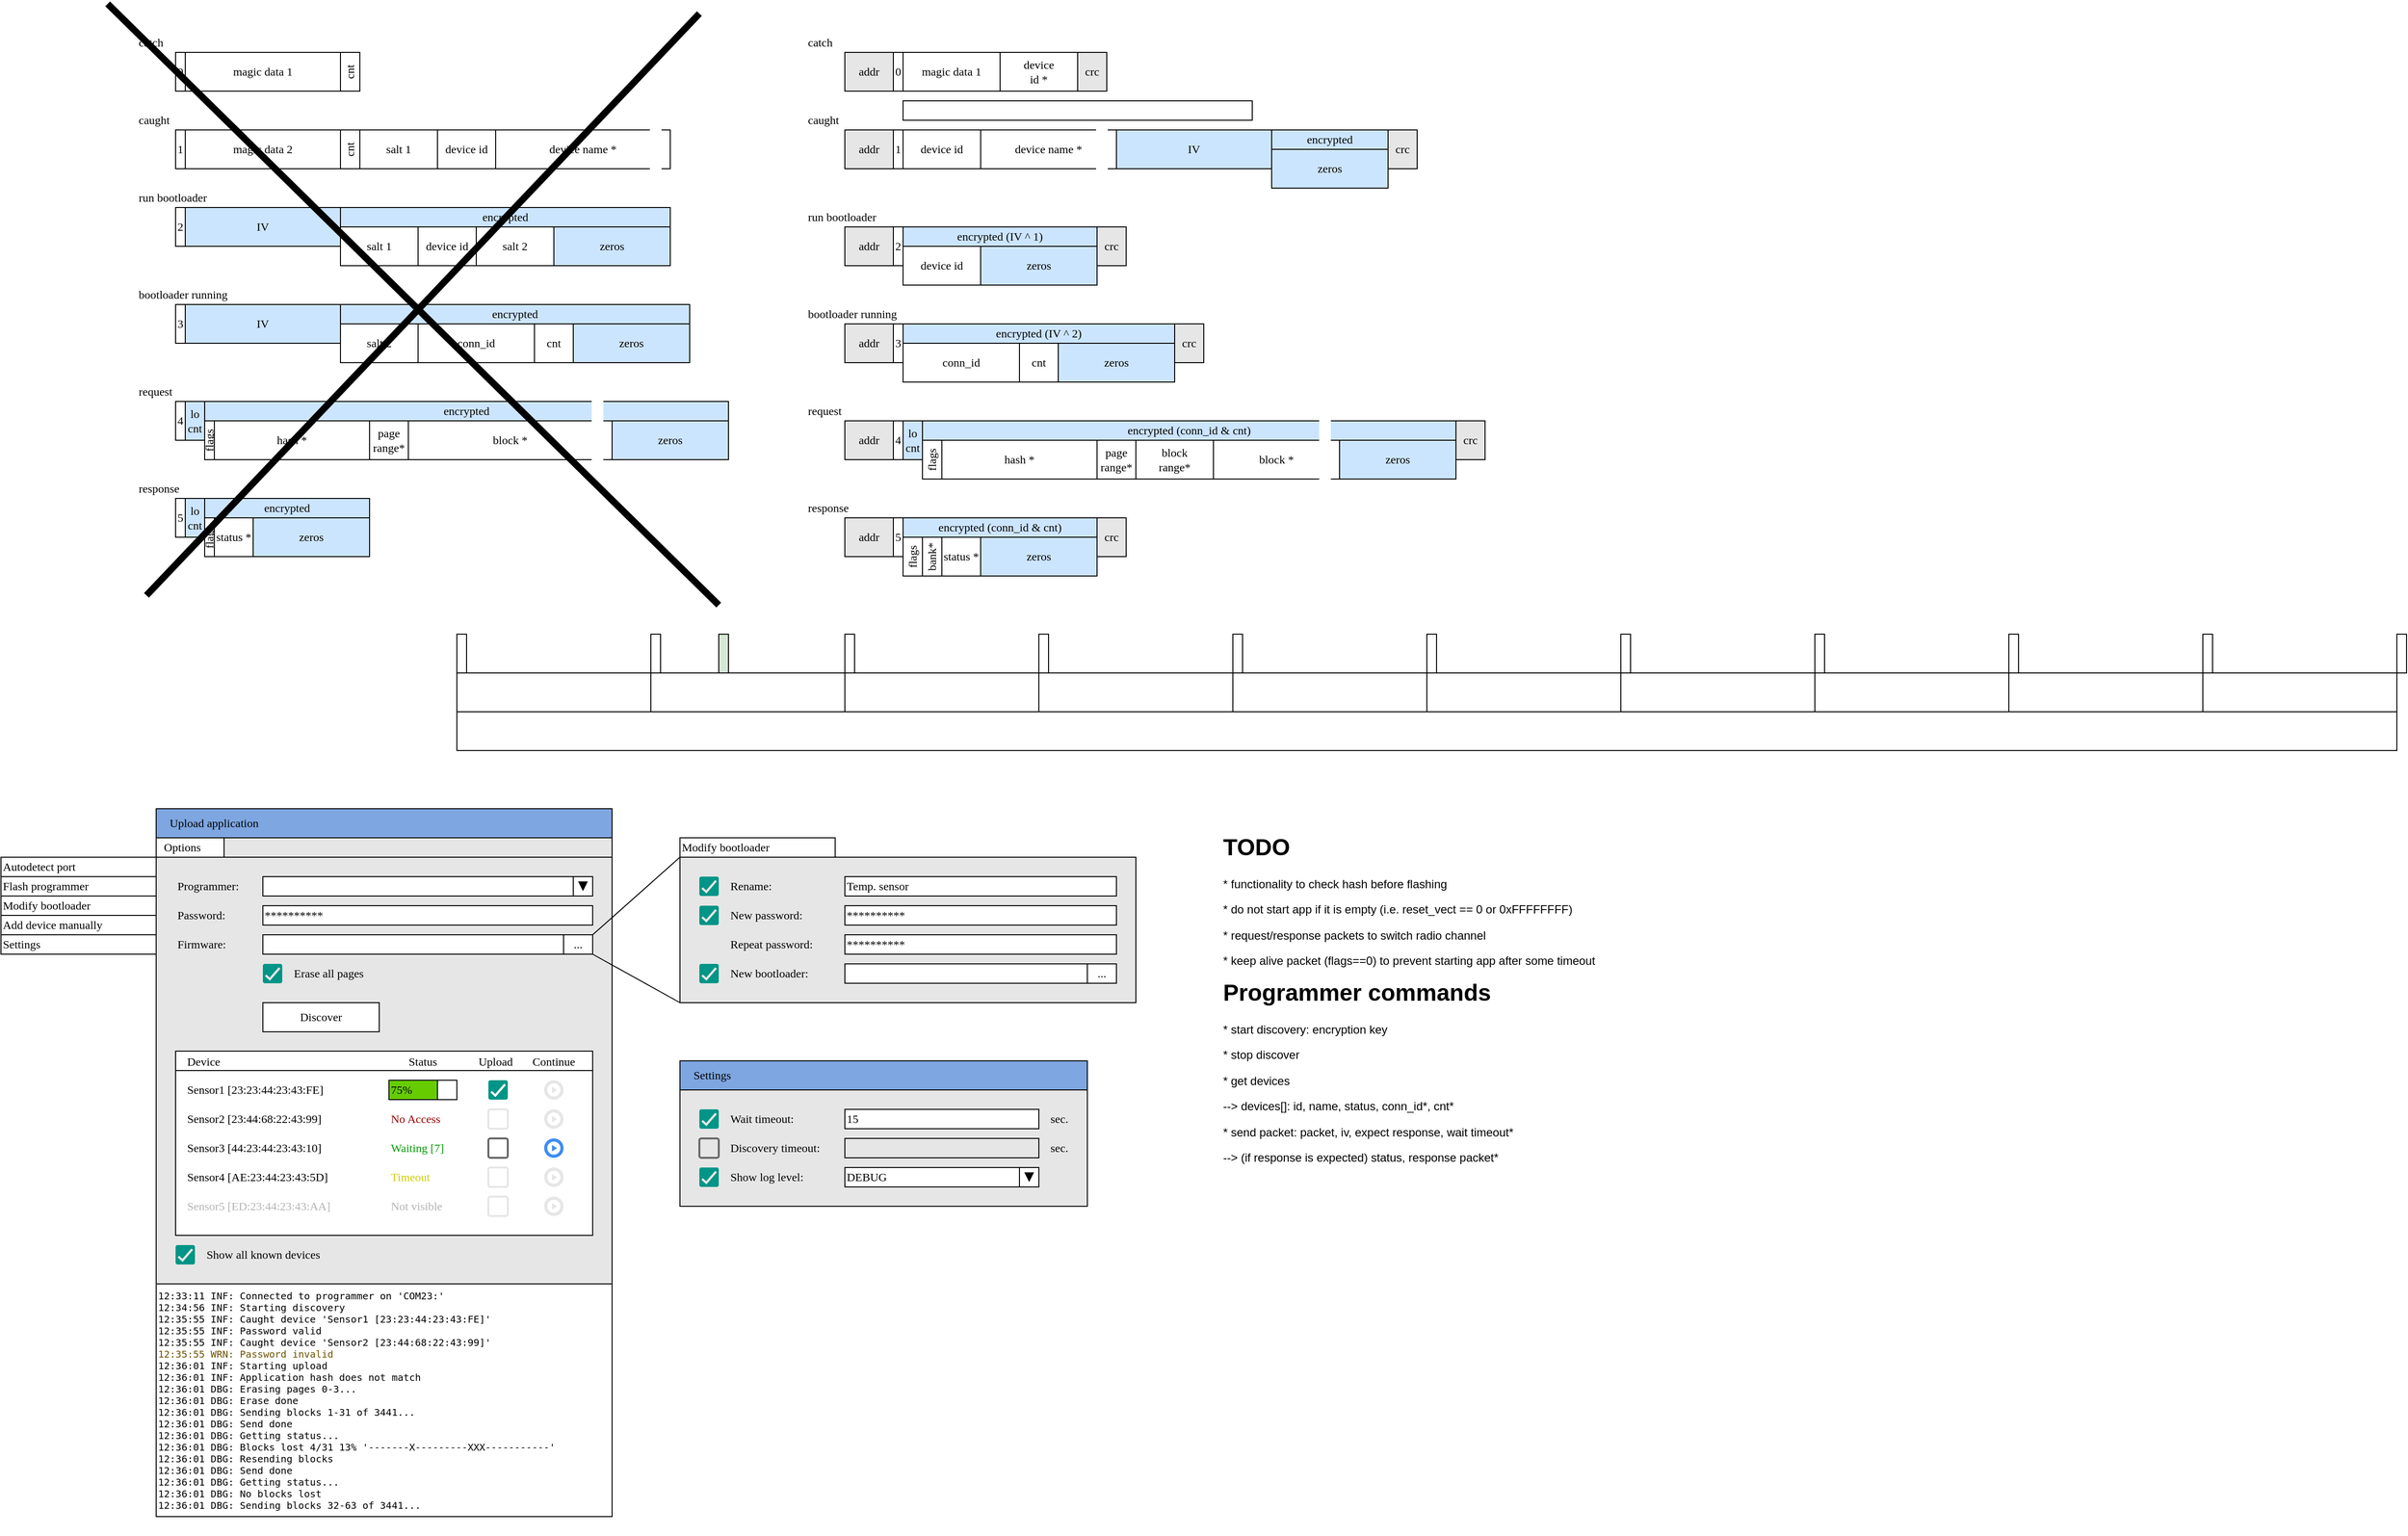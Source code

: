 <mxfile compressed="false" version="13.1.1" type="github">
  <diagram id="t1ZCpZpJYKazgtFZVCPd" name="Page-1">
    <mxGraphModel dx="538" dy="305" grid="1" gridSize="10" guides="1" tooltips="1" connect="1" arrows="1" fold="1" page="1" pageScale="1" pageWidth="850" pageHeight="1100" math="0" shadow="0">
      <root>
        <mxCell id="0" />
        <mxCell id="1" parent="0" />
        <mxCell id="4k450kukm1qvfWlfrWDw-155" value="" style="rounded=0;whiteSpace=wrap;html=1;strokeColor=#000000;fillColor=#E6E6E6;fontFamily=sans-serif;fontColor=#B3B3B3;align=left;" parent="1" vertex="1">
          <mxGeometry x="180" y="990" width="470" height="440" as="geometry" />
        </mxCell>
        <mxCell id="44p-R-ChuCsgnd37TJSl-35" value="" style="rounded=0;whiteSpace=wrap;html=1;fillColor=#FFFFFF;fontFamily=sans-serif;align=left;" parent="1" vertex="1">
          <mxGeometry x="610" y="1010" width="20" height="20" as="geometry" />
        </mxCell>
        <mxCell id="4k450kukm1qvfWlfrWDw-159" value="" style="rounded=0;whiteSpace=wrap;html=1;strokeColor=#000000;fillColor=#E6E6E6;fontFamily=sans-serif;fontColor=#B3B3B3;align=left;" parent="1" vertex="1">
          <mxGeometry x="720" y="990" width="470" height="150" as="geometry" />
        </mxCell>
        <mxCell id="4k450kukm1qvfWlfrWDw-99" value="" style="rounded=0;whiteSpace=wrap;html=1;fillColor=#FFFFFF;fontFamily=sans-serif;align=center;" parent="1" vertex="1">
          <mxGeometry x="200" y="1190" width="430" height="20" as="geometry" />
        </mxCell>
        <mxCell id="gyzyCgxKThCSpNhqRVU4-1" value="0" style="rounded=0;whiteSpace=wrap;html=1;fontFamily=sans-serif;" parent="1" vertex="1">
          <mxGeometry x="200" y="160" width="10" height="40" as="geometry" />
        </mxCell>
        <mxCell id="gyzyCgxKThCSpNhqRVU4-2" value="magic data 1" style="rounded=0;whiteSpace=wrap;html=1;fontFamily=sans-serif;" parent="1" vertex="1">
          <mxGeometry x="210" y="160" width="160" height="40" as="geometry" />
        </mxCell>
        <mxCell id="gyzyCgxKThCSpNhqRVU4-3" value="1" style="rounded=0;whiteSpace=wrap;html=1;fontFamily=sans-serif;" parent="1" vertex="1">
          <mxGeometry x="200" y="240" width="10" height="40" as="geometry" />
        </mxCell>
        <mxCell id="gyzyCgxKThCSpNhqRVU4-4" value="device id" style="rounded=0;whiteSpace=wrap;html=1;fontFamily=sans-serif;" parent="1" vertex="1">
          <mxGeometry x="470" y="240" width="60" height="40" as="geometry" />
        </mxCell>
        <mxCell id="gyzyCgxKThCSpNhqRVU4-5" value="cnt" style="rounded=0;whiteSpace=wrap;html=1;horizontal=0;fontFamily=sans-serif;" parent="1" vertex="1">
          <mxGeometry x="370" y="240" width="20" height="40" as="geometry" />
        </mxCell>
        <mxCell id="gyzyCgxKThCSpNhqRVU4-6" value="magic data 2" style="rounded=0;whiteSpace=wrap;html=1;fontFamily=sans-serif;" parent="1" vertex="1">
          <mxGeometry x="210" y="240" width="160" height="40" as="geometry" />
        </mxCell>
        <mxCell id="gyzyCgxKThCSpNhqRVU4-7" value="2" style="rounded=0;whiteSpace=wrap;html=1;fontFamily=sans-serif;" parent="1" vertex="1">
          <mxGeometry x="200" y="320" width="10" height="40" as="geometry" />
        </mxCell>
        <mxCell id="gyzyCgxKThCSpNhqRVU4-8" value="salt 2" style="rounded=0;whiteSpace=wrap;html=1;fontFamily=sans-serif;" parent="1" vertex="1">
          <mxGeometry x="510" y="340" width="80" height="40" as="geometry" />
        </mxCell>
        <mxCell id="gyzyCgxKThCSpNhqRVU4-11" value="catch" style="text;html=1;strokeColor=none;fillColor=none;align=left;verticalAlign=middle;whiteSpace=wrap;rounded=0;fontFamily=sans-serif;" parent="1" vertex="1">
          <mxGeometry x="160" y="140" width="180" height="20" as="geometry" />
        </mxCell>
        <mxCell id="gyzyCgxKThCSpNhqRVU4-13" value="caught" style="text;html=1;strokeColor=none;fillColor=none;align=left;verticalAlign=middle;whiteSpace=wrap;rounded=0;fontFamily=sans-serif;" parent="1" vertex="1">
          <mxGeometry x="160" y="220" width="180" height="20" as="geometry" />
        </mxCell>
        <mxCell id="gyzyCgxKThCSpNhqRVU4-15" value="run bootloader" style="text;html=1;strokeColor=none;fillColor=none;align=left;verticalAlign=middle;whiteSpace=wrap;rounded=0;fontFamily=sans-serif;" parent="1" vertex="1">
          <mxGeometry x="160" y="300" width="180" height="20" as="geometry" />
        </mxCell>
        <mxCell id="gyzyCgxKThCSpNhqRVU4-25" value="IV" style="rounded=0;whiteSpace=wrap;html=1;fontFamily=sans-serif;fillColor=#CCE5FF;" parent="1" vertex="1">
          <mxGeometry x="210" y="320" width="160" height="40" as="geometry" />
        </mxCell>
        <mxCell id="gyzyCgxKThCSpNhqRVU4-26" value="salt 1" style="rounded=0;whiteSpace=wrap;html=1;fontFamily=sans-serif;" parent="1" vertex="1">
          <mxGeometry x="390" y="240" width="80" height="40" as="geometry" />
        </mxCell>
        <mxCell id="gyzyCgxKThCSpNhqRVU4-27" value="encrypted" style="rounded=0;whiteSpace=wrap;html=1;fillColor=#CCE5FF;fontFamily=sans-serif;" parent="1" vertex="1">
          <mxGeometry x="370" y="320" width="340" height="20" as="geometry" />
        </mxCell>
        <mxCell id="gyzyCgxKThCSpNhqRVU4-28" value="3" style="rounded=0;whiteSpace=wrap;html=1;fontFamily=sans-serif;" parent="1" vertex="1">
          <mxGeometry x="200" y="420" width="10" height="40" as="geometry" />
        </mxCell>
        <mxCell id="gyzyCgxKThCSpNhqRVU4-29" value="salt 2" style="rounded=0;whiteSpace=wrap;html=1;fontFamily=sans-serif;" parent="1" vertex="1">
          <mxGeometry x="370" y="440" width="80" height="40" as="geometry" />
        </mxCell>
        <mxCell id="gyzyCgxKThCSpNhqRVU4-30" value="conn_id" style="rounded=0;whiteSpace=wrap;html=1;fontFamily=sans-serif;" parent="1" vertex="1">
          <mxGeometry x="450" y="440" width="120" height="40" as="geometry" />
        </mxCell>
        <mxCell id="gyzyCgxKThCSpNhqRVU4-31" value="bootloader running" style="text;html=1;strokeColor=none;fillColor=none;align=left;verticalAlign=middle;whiteSpace=wrap;rounded=0;fontFamily=sans-serif;" parent="1" vertex="1">
          <mxGeometry x="160" y="400" width="180" height="20" as="geometry" />
        </mxCell>
        <mxCell id="gyzyCgxKThCSpNhqRVU4-32" value="IV" style="rounded=0;whiteSpace=wrap;html=1;fontFamily=sans-serif;fillColor=#CCE5FF;" parent="1" vertex="1">
          <mxGeometry x="210" y="420" width="160" height="40" as="geometry" />
        </mxCell>
        <mxCell id="gyzyCgxKThCSpNhqRVU4-33" value="encrypted" style="rounded=0;whiteSpace=wrap;html=1;fillColor=#CCE5FF;fontFamily=sans-serif;" parent="1" vertex="1">
          <mxGeometry x="370" y="420" width="360" height="20" as="geometry" />
        </mxCell>
        <mxCell id="gyzyCgxKThCSpNhqRVU4-34" value="cnt" style="rounded=0;whiteSpace=wrap;html=1;fontFamily=sans-serif;" parent="1" vertex="1">
          <mxGeometry x="570" y="440" width="40" height="40" as="geometry" />
        </mxCell>
        <mxCell id="gyzyCgxKThCSpNhqRVU4-35" value="4" style="rounded=0;whiteSpace=wrap;html=1;fontFamily=sans-serif;" parent="1" vertex="1">
          <mxGeometry x="200" y="520" width="10" height="40" as="geometry" />
        </mxCell>
        <mxCell id="gyzyCgxKThCSpNhqRVU4-36" value="flags" style="rounded=0;whiteSpace=wrap;html=1;horizontal=0;fontFamily=sans-serif;" parent="1" vertex="1">
          <mxGeometry x="230" y="540" width="10" height="40" as="geometry" />
        </mxCell>
        <mxCell id="gyzyCgxKThCSpNhqRVU4-37" value="hash *" style="rounded=0;whiteSpace=wrap;html=1;fontFamily=sans-serif;" parent="1" vertex="1">
          <mxGeometry x="240" y="540" width="160" height="40" as="geometry" />
        </mxCell>
        <mxCell id="gyzyCgxKThCSpNhqRVU4-38" value="request" style="text;html=1;strokeColor=none;fillColor=none;align=left;verticalAlign=middle;whiteSpace=wrap;rounded=0;fontFamily=sans-serif;" parent="1" vertex="1">
          <mxGeometry x="160" y="500" width="180" height="20" as="geometry" />
        </mxCell>
        <mxCell id="gyzyCgxKThCSpNhqRVU4-39" value="lo&lt;br&gt;cnt" style="rounded=0;whiteSpace=wrap;html=1;fontFamily=sans-serif;fillColor=#CCE5FF;" parent="1" vertex="1">
          <mxGeometry x="210" y="520" width="20" height="40" as="geometry" />
        </mxCell>
        <mxCell id="gyzyCgxKThCSpNhqRVU4-40" value="encrypted" style="rounded=0;whiteSpace=wrap;html=1;fillColor=#CCE5FF;fontFamily=sans-serif;" parent="1" vertex="1">
          <mxGeometry x="230" y="520" width="540" height="20" as="geometry" />
        </mxCell>
        <mxCell id="gyzyCgxKThCSpNhqRVU4-41" value="block *" style="rounded=0;whiteSpace=wrap;html=1;fontFamily=sans-serif;" parent="1" vertex="1">
          <mxGeometry x="440" y="540" width="210" height="40" as="geometry" />
        </mxCell>
        <mxCell id="gyzyCgxKThCSpNhqRVU4-43" value="page&lt;br&gt;range*" style="rounded=0;whiteSpace=wrap;html=1;fontFamily=sans-serif;" parent="1" vertex="1">
          <mxGeometry x="400" y="540" width="40" height="40" as="geometry" />
        </mxCell>
        <mxCell id="gyzyCgxKThCSpNhqRVU4-44" value="" style="rounded=0;whiteSpace=wrap;html=1;fillColor=#FFFFFF;align=left;strokeColor=#FFFFFF;strokeWidth=2;fontFamily=sans-serif;" parent="1" vertex="1">
          <mxGeometry x="630" y="520" width="10" height="60" as="geometry" />
        </mxCell>
        <mxCell id="gyzyCgxKThCSpNhqRVU4-45" value="5" style="rounded=0;whiteSpace=wrap;html=1;fontFamily=sans-serif;" parent="1" vertex="1">
          <mxGeometry x="200" y="620" width="10" height="40" as="geometry" />
        </mxCell>
        <mxCell id="gyzyCgxKThCSpNhqRVU4-46" value="flags" style="rounded=0;whiteSpace=wrap;html=1;horizontal=0;fontFamily=sans-serif;" parent="1" vertex="1">
          <mxGeometry x="230" y="640" width="10" height="40" as="geometry" />
        </mxCell>
        <mxCell id="gyzyCgxKThCSpNhqRVU4-47" value="status *" style="rounded=0;whiteSpace=wrap;html=1;fontFamily=sans-serif;" parent="1" vertex="1">
          <mxGeometry x="240" y="640" width="40" height="40" as="geometry" />
        </mxCell>
        <mxCell id="gyzyCgxKThCSpNhqRVU4-48" value="response" style="text;html=1;strokeColor=none;fillColor=none;align=left;verticalAlign=middle;whiteSpace=wrap;rounded=0;fontFamily=sans-serif;" parent="1" vertex="1">
          <mxGeometry x="160" y="600" width="180" height="20" as="geometry" />
        </mxCell>
        <mxCell id="gyzyCgxKThCSpNhqRVU4-49" value="lo&lt;br&gt;cnt" style="rounded=0;whiteSpace=wrap;html=1;fontFamily=sans-serif;fillColor=#CCE5FF;" parent="1" vertex="1">
          <mxGeometry x="210" y="620" width="20" height="40" as="geometry" />
        </mxCell>
        <mxCell id="gyzyCgxKThCSpNhqRVU4-50" value="encrypted" style="rounded=0;whiteSpace=wrap;html=1;fillColor=#CCE5FF;fontFamily=sans-serif;" parent="1" vertex="1">
          <mxGeometry x="230" y="620" width="170" height="20" as="geometry" />
        </mxCell>
        <mxCell id="gyzyCgxKThCSpNhqRVU4-54" value="zeros" style="rounded=0;whiteSpace=wrap;html=1;fontFamily=sans-serif;fillColor=#CCE5FF;" parent="1" vertex="1">
          <mxGeometry x="590" y="340" width="120" height="40" as="geometry" />
        </mxCell>
        <mxCell id="gyzyCgxKThCSpNhqRVU4-55" value="zeros" style="rounded=0;whiteSpace=wrap;html=1;fontFamily=sans-serif;fillColor=#CCE5FF;" parent="1" vertex="1">
          <mxGeometry x="610" y="440" width="120" height="40" as="geometry" />
        </mxCell>
        <mxCell id="gyzyCgxKThCSpNhqRVU4-56" value="zeros" style="rounded=0;whiteSpace=wrap;html=1;fontFamily=sans-serif;fillColor=#CCE5FF;" parent="1" vertex="1">
          <mxGeometry x="650" y="540" width="120" height="40" as="geometry" />
        </mxCell>
        <mxCell id="gyzyCgxKThCSpNhqRVU4-57" value="zeros" style="rounded=0;whiteSpace=wrap;html=1;fontFamily=sans-serif;fillColor=#CCE5FF;" parent="1" vertex="1">
          <mxGeometry x="280" y="640" width="120" height="40" as="geometry" />
        </mxCell>
        <mxCell id="gyzyCgxKThCSpNhqRVU4-58" value="cnt" style="rounded=0;whiteSpace=wrap;html=1;horizontal=0;fontFamily=sans-serif;" parent="1" vertex="1">
          <mxGeometry x="370" y="160" width="20" height="40" as="geometry" />
        </mxCell>
        <mxCell id="gyzyCgxKThCSpNhqRVU4-61" value="device name *" style="rounded=0;whiteSpace=wrap;html=1;fontFamily=sans-serif;" parent="1" vertex="1">
          <mxGeometry x="530" y="240" width="180" height="40" as="geometry" />
        </mxCell>
        <mxCell id="gyzyCgxKThCSpNhqRVU4-62" value="" style="rounded=0;whiteSpace=wrap;html=1;fillColor=#FFFFFF;align=left;strokeColor=#FFFFFF;strokeWidth=2;fontFamily=sans-serif;" parent="1" vertex="1">
          <mxGeometry x="690" y="230" width="10" height="60" as="geometry" />
        </mxCell>
        <mxCell id="gyzyCgxKThCSpNhqRVU4-63" value="device id" style="rounded=0;whiteSpace=wrap;html=1;fontFamily=sans-serif;" parent="1" vertex="1">
          <mxGeometry x="450" y="340" width="60" height="40" as="geometry" />
        </mxCell>
        <mxCell id="gyzyCgxKThCSpNhqRVU4-64" value="salt 1" style="rounded=0;whiteSpace=wrap;html=1;fontFamily=sans-serif;" parent="1" vertex="1">
          <mxGeometry x="370" y="340" width="80" height="40" as="geometry" />
        </mxCell>
        <mxCell id="waBOEk4IKbCV2aVjHFDW-4" value="0" style="rounded=0;whiteSpace=wrap;html=1;fontFamily=sans-serif;" parent="1" vertex="1">
          <mxGeometry x="940" y="160" width="10" height="40" as="geometry" />
        </mxCell>
        <mxCell id="waBOEk4IKbCV2aVjHFDW-5" value="magic data 1" style="rounded=0;whiteSpace=wrap;html=1;fontFamily=sans-serif;" parent="1" vertex="1">
          <mxGeometry x="950" y="160" width="100" height="40" as="geometry" />
        </mxCell>
        <mxCell id="waBOEk4IKbCV2aVjHFDW-6" value="1" style="rounded=0;whiteSpace=wrap;html=1;fontFamily=sans-serif;" parent="1" vertex="1">
          <mxGeometry x="940" y="240" width="10" height="40" as="geometry" />
        </mxCell>
        <mxCell id="waBOEk4IKbCV2aVjHFDW-7" value="device id" style="rounded=0;whiteSpace=wrap;html=1;fontFamily=sans-serif;" parent="1" vertex="1">
          <mxGeometry x="950" y="240" width="80" height="40" as="geometry" />
        </mxCell>
        <mxCell id="waBOEk4IKbCV2aVjHFDW-10" value="2" style="rounded=0;whiteSpace=wrap;html=1;fontFamily=sans-serif;" parent="1" vertex="1">
          <mxGeometry x="940" y="340" width="10" height="40" as="geometry" />
        </mxCell>
        <mxCell id="waBOEk4IKbCV2aVjHFDW-12" value="catch" style="text;html=1;strokeColor=none;fillColor=none;align=left;verticalAlign=middle;whiteSpace=wrap;rounded=0;fontFamily=sans-serif;" parent="1" vertex="1">
          <mxGeometry x="850" y="140" width="180" height="20" as="geometry" />
        </mxCell>
        <mxCell id="waBOEk4IKbCV2aVjHFDW-13" value="caught" style="text;html=1;strokeColor=none;fillColor=none;align=left;verticalAlign=middle;whiteSpace=wrap;rounded=0;fontFamily=sans-serif;" parent="1" vertex="1">
          <mxGeometry x="850" y="220" width="180" height="20" as="geometry" />
        </mxCell>
        <mxCell id="waBOEk4IKbCV2aVjHFDW-14" value="run bootloader" style="text;html=1;strokeColor=none;fillColor=none;align=left;verticalAlign=middle;whiteSpace=wrap;rounded=0;fontFamily=sans-serif;" parent="1" vertex="1">
          <mxGeometry x="850" y="320" width="180" height="20" as="geometry" />
        </mxCell>
        <mxCell id="waBOEk4IKbCV2aVjHFDW-17" value="encrypted (IV ^ 1)" style="rounded=0;whiteSpace=wrap;html=1;fillColor=#CCE5FF;fontFamily=sans-serif;" parent="1" vertex="1">
          <mxGeometry x="950" y="340" width="200" height="20" as="geometry" />
        </mxCell>
        <mxCell id="waBOEk4IKbCV2aVjHFDW-18" value="3" style="rounded=0;whiteSpace=wrap;html=1;fontFamily=sans-serif;" parent="1" vertex="1">
          <mxGeometry x="940" y="440" width="10" height="40" as="geometry" />
        </mxCell>
        <mxCell id="waBOEk4IKbCV2aVjHFDW-20" value="conn_id" style="rounded=0;whiteSpace=wrap;html=1;fontFamily=sans-serif;" parent="1" vertex="1">
          <mxGeometry x="950" y="460" width="120" height="40" as="geometry" />
        </mxCell>
        <mxCell id="waBOEk4IKbCV2aVjHFDW-21" value="bootloader running" style="text;html=1;strokeColor=none;fillColor=none;align=left;verticalAlign=middle;whiteSpace=wrap;rounded=0;fontFamily=sans-serif;" parent="1" vertex="1">
          <mxGeometry x="850" y="420" width="180" height="20" as="geometry" />
        </mxCell>
        <mxCell id="waBOEk4IKbCV2aVjHFDW-23" value="encrypted (IV ^ 2)" style="rounded=0;whiteSpace=wrap;html=1;fillColor=#CCE5FF;fontFamily=sans-serif;" parent="1" vertex="1">
          <mxGeometry x="950" y="440" width="280" height="20" as="geometry" />
        </mxCell>
        <mxCell id="waBOEk4IKbCV2aVjHFDW-24" value="cnt" style="rounded=0;whiteSpace=wrap;html=1;fontFamily=sans-serif;" parent="1" vertex="1">
          <mxGeometry x="1070" y="460" width="40" height="40" as="geometry" />
        </mxCell>
        <mxCell id="waBOEk4IKbCV2aVjHFDW-25" value="4" style="rounded=0;whiteSpace=wrap;html=1;fontFamily=sans-serif;" parent="1" vertex="1">
          <mxGeometry x="940" y="540" width="10" height="40" as="geometry" />
        </mxCell>
        <mxCell id="waBOEk4IKbCV2aVjHFDW-26" value="flags" style="rounded=0;whiteSpace=wrap;html=1;horizontal=0;fontFamily=sans-serif;" parent="1" vertex="1">
          <mxGeometry x="970" y="560" width="20" height="40" as="geometry" />
        </mxCell>
        <mxCell id="waBOEk4IKbCV2aVjHFDW-27" value="hash *" style="rounded=0;whiteSpace=wrap;html=1;fontFamily=sans-serif;" parent="1" vertex="1">
          <mxGeometry x="990" y="560" width="160" height="40" as="geometry" />
        </mxCell>
        <mxCell id="waBOEk4IKbCV2aVjHFDW-28" value="request" style="text;html=1;strokeColor=none;fillColor=none;align=left;verticalAlign=middle;whiteSpace=wrap;rounded=0;fontFamily=sans-serif;" parent="1" vertex="1">
          <mxGeometry x="850" y="520" width="180" height="20" as="geometry" />
        </mxCell>
        <mxCell id="waBOEk4IKbCV2aVjHFDW-29" value="lo&lt;br&gt;cnt" style="rounded=0;whiteSpace=wrap;html=1;fontFamily=sans-serif;fillColor=#CCE5FF;" parent="1" vertex="1">
          <mxGeometry x="950" y="540" width="20" height="40" as="geometry" />
        </mxCell>
        <mxCell id="waBOEk4IKbCV2aVjHFDW-30" value="encrypted (conn_id &amp;amp; cnt)" style="rounded=0;whiteSpace=wrap;html=1;fillColor=#CCE5FF;fontFamily=sans-serif;" parent="1" vertex="1">
          <mxGeometry x="970" y="540" width="550" height="20" as="geometry" />
        </mxCell>
        <mxCell id="waBOEk4IKbCV2aVjHFDW-31" value="block *" style="rounded=0;whiteSpace=wrap;html=1;fontFamily=sans-serif;" parent="1" vertex="1">
          <mxGeometry x="1270" y="560" width="130" height="40" as="geometry" />
        </mxCell>
        <mxCell id="waBOEk4IKbCV2aVjHFDW-32" value="page&lt;br&gt;range*" style="rounded=0;whiteSpace=wrap;html=1;fontFamily=sans-serif;" parent="1" vertex="1">
          <mxGeometry x="1150" y="560" width="40" height="40" as="geometry" />
        </mxCell>
        <mxCell id="waBOEk4IKbCV2aVjHFDW-33" value="" style="rounded=0;whiteSpace=wrap;html=1;fillColor=#FFFFFF;align=left;strokeColor=#FFFFFF;strokeWidth=2;fontFamily=sans-serif;" parent="1" vertex="1">
          <mxGeometry x="1380" y="540" width="10" height="60" as="geometry" />
        </mxCell>
        <mxCell id="waBOEk4IKbCV2aVjHFDW-34" value="5" style="rounded=0;whiteSpace=wrap;html=1;fontFamily=sans-serif;" parent="1" vertex="1">
          <mxGeometry x="940" y="640" width="10" height="40" as="geometry" />
        </mxCell>
        <mxCell id="waBOEk4IKbCV2aVjHFDW-35" value="flags" style="rounded=0;whiteSpace=wrap;html=1;horizontal=0;fontFamily=sans-serif;" parent="1" vertex="1">
          <mxGeometry x="950" y="660" width="20" height="40" as="geometry" />
        </mxCell>
        <mxCell id="waBOEk4IKbCV2aVjHFDW-36" value="status *" style="rounded=0;whiteSpace=wrap;html=1;fontFamily=sans-serif;" parent="1" vertex="1">
          <mxGeometry x="990" y="660" width="40" height="40" as="geometry" />
        </mxCell>
        <mxCell id="waBOEk4IKbCV2aVjHFDW-37" value="response" style="text;html=1;strokeColor=none;fillColor=none;align=left;verticalAlign=middle;whiteSpace=wrap;rounded=0;fontFamily=sans-serif;" parent="1" vertex="1">
          <mxGeometry x="850" y="620" width="180" height="20" as="geometry" />
        </mxCell>
        <mxCell id="waBOEk4IKbCV2aVjHFDW-39" value="encrypted (conn_id &amp;amp; cnt)" style="rounded=0;whiteSpace=wrap;html=1;fillColor=#CCE5FF;fontFamily=sans-serif;" parent="1" vertex="1">
          <mxGeometry x="950" y="640" width="200" height="20" as="geometry" />
        </mxCell>
        <mxCell id="waBOEk4IKbCV2aVjHFDW-40" value="zeros" style="rounded=0;whiteSpace=wrap;html=1;fontFamily=sans-serif;fillColor=#CCE5FF;" parent="1" vertex="1">
          <mxGeometry x="1030" y="360" width="120" height="40" as="geometry" />
        </mxCell>
        <mxCell id="waBOEk4IKbCV2aVjHFDW-41" value="zeros" style="rounded=0;whiteSpace=wrap;html=1;fontFamily=sans-serif;fillColor=#CCE5FF;" parent="1" vertex="1">
          <mxGeometry x="1110" y="460" width="120" height="40" as="geometry" />
        </mxCell>
        <mxCell id="waBOEk4IKbCV2aVjHFDW-42" value="zeros" style="rounded=0;whiteSpace=wrap;html=1;fontFamily=sans-serif;fillColor=#CCE5FF;" parent="1" vertex="1">
          <mxGeometry x="1400" y="560" width="120" height="40" as="geometry" />
        </mxCell>
        <mxCell id="waBOEk4IKbCV2aVjHFDW-43" value="zeros" style="rounded=0;whiteSpace=wrap;html=1;fontFamily=sans-serif;fillColor=#CCE5FF;" parent="1" vertex="1">
          <mxGeometry x="1030" y="660" width="120" height="40" as="geometry" />
        </mxCell>
        <mxCell id="waBOEk4IKbCV2aVjHFDW-45" value="device name *" style="rounded=0;whiteSpace=wrap;html=1;fontFamily=sans-serif;" parent="1" vertex="1">
          <mxGeometry x="1030" y="240" width="140" height="40" as="geometry" />
        </mxCell>
        <mxCell id="waBOEk4IKbCV2aVjHFDW-47" value="device id" style="rounded=0;whiteSpace=wrap;html=1;fontFamily=sans-serif;" parent="1" vertex="1">
          <mxGeometry x="950" y="360" width="80" height="40" as="geometry" />
        </mxCell>
        <mxCell id="waBOEk4IKbCV2aVjHFDW-49" value="IV" style="rounded=0;whiteSpace=wrap;html=1;fontFamily=sans-serif;fillColor=#CCE5FF;" parent="1" vertex="1">
          <mxGeometry x="1170" y="240" width="160" height="40" as="geometry" />
        </mxCell>
        <mxCell id="waBOEk4IKbCV2aVjHFDW-50" value="encrypted" style="rounded=0;whiteSpace=wrap;html=1;fillColor=#CCE5FF;fontFamily=sans-serif;" parent="1" vertex="1">
          <mxGeometry x="1330" y="240" width="120" height="20" as="geometry" />
        </mxCell>
        <mxCell id="waBOEk4IKbCV2aVjHFDW-51" value="zeros" style="rounded=0;whiteSpace=wrap;html=1;fontFamily=sans-serif;fillColor=#CCE5FF;" parent="1" vertex="1">
          <mxGeometry x="1330" y="260" width="120" height="40" as="geometry" />
        </mxCell>
        <mxCell id="waBOEk4IKbCV2aVjHFDW-46" value="" style="rounded=0;whiteSpace=wrap;html=1;fillColor=#FFFFFF;align=left;strokeColor=#FFFFFF;strokeWidth=2;fontFamily=sans-serif;" parent="1" vertex="1">
          <mxGeometry x="1150" y="210" width="10" height="80" as="geometry" />
        </mxCell>
        <mxCell id="waBOEk4IKbCV2aVjHFDW-52" value="&lt;div&gt;device&lt;/div&gt;&lt;div&gt;id *&lt;br&gt;&lt;/div&gt;" style="rounded=0;whiteSpace=wrap;html=1;fontFamily=sans-serif;" parent="1" vertex="1">
          <mxGeometry x="1050" y="160" width="80" height="40" as="geometry" />
        </mxCell>
        <mxCell id="4k450kukm1qvfWlfrWDw-1" value="" style="rounded=0;whiteSpace=wrap;html=1;" parent="1" vertex="1">
          <mxGeometry x="490" y="760" width="10" height="40" as="geometry" />
        </mxCell>
        <mxCell id="4k450kukm1qvfWlfrWDw-2" value="" style="rounded=0;whiteSpace=wrap;html=1;" parent="1" vertex="1">
          <mxGeometry x="690" y="760" width="10" height="40" as="geometry" />
        </mxCell>
        <mxCell id="4k450kukm1qvfWlfrWDw-3" value="" style="rounded=0;whiteSpace=wrap;html=1;" parent="1" vertex="1">
          <mxGeometry x="490" y="800" width="200" height="40" as="geometry" />
        </mxCell>
        <mxCell id="4k450kukm1qvfWlfrWDw-4" value="" style="rounded=0;whiteSpace=wrap;html=1;" parent="1" vertex="1">
          <mxGeometry x="490" y="840" width="2000" height="40" as="geometry" />
        </mxCell>
        <mxCell id="4k450kukm1qvfWlfrWDw-5" value="" style="rounded=0;whiteSpace=wrap;html=1;" parent="1" vertex="1">
          <mxGeometry x="890" y="760" width="10" height="40" as="geometry" />
        </mxCell>
        <mxCell id="4k450kukm1qvfWlfrWDw-6" value="" style="rounded=0;whiteSpace=wrap;html=1;" parent="1" vertex="1">
          <mxGeometry x="690" y="800" width="200" height="40" as="geometry" />
        </mxCell>
        <mxCell id="4k450kukm1qvfWlfrWDw-7" value="" style="rounded=0;whiteSpace=wrap;html=1;" parent="1" vertex="1">
          <mxGeometry x="1090" y="760" width="10" height="40" as="geometry" />
        </mxCell>
        <mxCell id="4k450kukm1qvfWlfrWDw-8" value="" style="rounded=0;whiteSpace=wrap;html=1;" parent="1" vertex="1">
          <mxGeometry x="890" y="800" width="200" height="40" as="geometry" />
        </mxCell>
        <mxCell id="4k450kukm1qvfWlfrWDw-9" value="" style="rounded=0;whiteSpace=wrap;html=1;" parent="1" vertex="1">
          <mxGeometry x="1290" y="760" width="10" height="40" as="geometry" />
        </mxCell>
        <mxCell id="4k450kukm1qvfWlfrWDw-10" value="" style="rounded=0;whiteSpace=wrap;html=1;" parent="1" vertex="1">
          <mxGeometry x="1090" y="800" width="200" height="40" as="geometry" />
        </mxCell>
        <mxCell id="4k450kukm1qvfWlfrWDw-11" value="" style="rounded=0;whiteSpace=wrap;html=1;" parent="1" vertex="1">
          <mxGeometry x="1490" y="760" width="10" height="40" as="geometry" />
        </mxCell>
        <mxCell id="4k450kukm1qvfWlfrWDw-12" value="" style="rounded=0;whiteSpace=wrap;html=1;" parent="1" vertex="1">
          <mxGeometry x="1290" y="800" width="200" height="40" as="geometry" />
        </mxCell>
        <mxCell id="4k450kukm1qvfWlfrWDw-13" value="" style="rounded=0;whiteSpace=wrap;html=1;" parent="1" vertex="1">
          <mxGeometry x="1690" y="760" width="10" height="40" as="geometry" />
        </mxCell>
        <mxCell id="4k450kukm1qvfWlfrWDw-14" value="" style="rounded=0;whiteSpace=wrap;html=1;" parent="1" vertex="1">
          <mxGeometry x="1490" y="800" width="200" height="40" as="geometry" />
        </mxCell>
        <mxCell id="4k450kukm1qvfWlfrWDw-15" value="" style="rounded=0;whiteSpace=wrap;html=1;" parent="1" vertex="1">
          <mxGeometry x="1890" y="760" width="10" height="40" as="geometry" />
        </mxCell>
        <mxCell id="4k450kukm1qvfWlfrWDw-16" value="" style="rounded=0;whiteSpace=wrap;html=1;" parent="1" vertex="1">
          <mxGeometry x="1690" y="800" width="200" height="40" as="geometry" />
        </mxCell>
        <mxCell id="4k450kukm1qvfWlfrWDw-17" value="" style="rounded=0;whiteSpace=wrap;html=1;" parent="1" vertex="1">
          <mxGeometry x="2090" y="760" width="10" height="40" as="geometry" />
        </mxCell>
        <mxCell id="4k450kukm1qvfWlfrWDw-18" value="" style="rounded=0;whiteSpace=wrap;html=1;" parent="1" vertex="1">
          <mxGeometry x="1890" y="800" width="200" height="40" as="geometry" />
        </mxCell>
        <mxCell id="4k450kukm1qvfWlfrWDw-19" value="" style="rounded=0;whiteSpace=wrap;html=1;" parent="1" vertex="1">
          <mxGeometry x="2290" y="760" width="10" height="40" as="geometry" />
        </mxCell>
        <mxCell id="4k450kukm1qvfWlfrWDw-20" value="" style="rounded=0;whiteSpace=wrap;html=1;" parent="1" vertex="1">
          <mxGeometry x="2090" y="800" width="200" height="40" as="geometry" />
        </mxCell>
        <mxCell id="4k450kukm1qvfWlfrWDw-21" value="" style="rounded=0;whiteSpace=wrap;html=1;" parent="1" vertex="1">
          <mxGeometry x="2490" y="760" width="10" height="40" as="geometry" />
        </mxCell>
        <mxCell id="4k450kukm1qvfWlfrWDw-22" value="" style="rounded=0;whiteSpace=wrap;html=1;" parent="1" vertex="1">
          <mxGeometry x="2290" y="800" width="200" height="40" as="geometry" />
        </mxCell>
        <mxCell id="4k450kukm1qvfWlfrWDw-23" value="" style="rounded=0;whiteSpace=wrap;html=1;fillColor=#D5E8D4;" parent="1" vertex="1">
          <mxGeometry x="760" y="760" width="10" height="40" as="geometry" />
        </mxCell>
        <mxCell id="4k450kukm1qvfWlfrWDw-32" value="addr" style="rounded=0;whiteSpace=wrap;html=1;fontFamily=sans-serif;fillColor=#E6E6E6;" parent="1" vertex="1">
          <mxGeometry x="890" y="160" width="50" height="40" as="geometry" />
        </mxCell>
        <mxCell id="4k450kukm1qvfWlfrWDw-33" value="crc" style="rounded=0;whiteSpace=wrap;html=1;fontFamily=sans-serif;fillColor=#E6E6E6;" parent="1" vertex="1">
          <mxGeometry x="1130" y="160" width="30" height="40" as="geometry" />
        </mxCell>
        <mxCell id="4k450kukm1qvfWlfrWDw-34" value="addr" style="rounded=0;whiteSpace=wrap;html=1;fontFamily=sans-serif;fillColor=#E6E6E6;" parent="1" vertex="1">
          <mxGeometry x="890" y="240" width="50" height="40" as="geometry" />
        </mxCell>
        <mxCell id="4k450kukm1qvfWlfrWDw-39" value="crc" style="rounded=0;whiteSpace=wrap;html=1;fontFamily=sans-serif;fillColor=#E6E6E6;" parent="1" vertex="1">
          <mxGeometry x="1450" y="240" width="30" height="40" as="geometry" />
        </mxCell>
        <mxCell id="4k450kukm1qvfWlfrWDw-40" value="addr" style="rounded=0;whiteSpace=wrap;html=1;fontFamily=sans-serif;fillColor=#E6E6E6;" parent="1" vertex="1">
          <mxGeometry x="890" y="340" width="50" height="40" as="geometry" />
        </mxCell>
        <mxCell id="4k450kukm1qvfWlfrWDw-41" value="addr" style="rounded=0;whiteSpace=wrap;html=1;fontFamily=sans-serif;fillColor=#E6E6E6;" parent="1" vertex="1">
          <mxGeometry x="890" y="440" width="50" height="40" as="geometry" />
        </mxCell>
        <mxCell id="4k450kukm1qvfWlfrWDw-42" value="addr" style="rounded=0;whiteSpace=wrap;html=1;fontFamily=sans-serif;fillColor=#E6E6E6;" parent="1" vertex="1">
          <mxGeometry x="890" y="540" width="50" height="40" as="geometry" />
        </mxCell>
        <mxCell id="4k450kukm1qvfWlfrWDw-43" value="addr" style="rounded=0;whiteSpace=wrap;html=1;fontFamily=sans-serif;fillColor=#E6E6E6;" parent="1" vertex="1">
          <mxGeometry x="890" y="640" width="50" height="40" as="geometry" />
        </mxCell>
        <mxCell id="4k450kukm1qvfWlfrWDw-45" value="crc" style="rounded=0;whiteSpace=wrap;html=1;fontFamily=sans-serif;fillColor=#E6E6E6;" parent="1" vertex="1">
          <mxGeometry x="1150" y="340" width="30" height="40" as="geometry" />
        </mxCell>
        <mxCell id="4k450kukm1qvfWlfrWDw-46" value="crc" style="rounded=0;whiteSpace=wrap;html=1;fontFamily=sans-serif;fillColor=#E6E6E6;" parent="1" vertex="1">
          <mxGeometry x="1230" y="440" width="30" height="40" as="geometry" />
        </mxCell>
        <mxCell id="4k450kukm1qvfWlfrWDw-47" value="crc" style="rounded=0;whiteSpace=wrap;html=1;fontFamily=sans-serif;fillColor=#E6E6E6;" parent="1" vertex="1">
          <mxGeometry x="1520" y="540" width="30" height="40" as="geometry" />
        </mxCell>
        <mxCell id="4k450kukm1qvfWlfrWDw-48" value="crc" style="rounded=0;whiteSpace=wrap;html=1;fontFamily=sans-serif;fillColor=#E6E6E6;" parent="1" vertex="1">
          <mxGeometry x="1150" y="640" width="30" height="40" as="geometry" />
        </mxCell>
        <mxCell id="4k450kukm1qvfWlfrWDw-50" value="Password:" style="text;html=1;strokeColor=none;fillColor=none;align=left;verticalAlign=middle;whiteSpace=wrap;rounded=0;fontFamily=sans-serif;" parent="1" vertex="1">
          <mxGeometry x="200" y="1040" width="90" height="20" as="geometry" />
        </mxCell>
        <mxCell id="4k450kukm1qvfWlfrWDw-51" value="**********" style="rounded=0;whiteSpace=wrap;html=1;fillColor=#FFFFFF;fontFamily=sans-serif;align=left;" parent="1" vertex="1">
          <mxGeometry x="290" y="1040" width="340" height="20" as="geometry" />
        </mxCell>
        <mxCell id="4k450kukm1qvfWlfrWDw-52" value="Firmware:" style="text;html=1;strokeColor=none;fillColor=none;align=left;verticalAlign=middle;whiteSpace=wrap;rounded=0;fontFamily=sans-serif;" parent="1" vertex="1">
          <mxGeometry x="200" y="1070" width="90" height="20" as="geometry" />
        </mxCell>
        <mxCell id="4k450kukm1qvfWlfrWDw-53" value="" style="rounded=0;whiteSpace=wrap;html=1;fillColor=#FFFFFF;fontFamily=sans-serif;align=left;" parent="1" vertex="1">
          <mxGeometry x="290" y="1070" width="310" height="20" as="geometry" />
        </mxCell>
        <mxCell id="4k450kukm1qvfWlfrWDw-54" value="..." style="rounded=0;whiteSpace=wrap;html=1;fillColor=#FFFFFF;fontFamily=sans-serif;align=center;" parent="1" vertex="1">
          <mxGeometry x="600" y="1070" width="30" height="20" as="geometry" />
        </mxCell>
        <mxCell id="4k450kukm1qvfWlfrWDw-55" value="Discover" style="rounded=0;whiteSpace=wrap;html=1;fillColor=#FFFFFF;fontFamily=sans-serif;align=center;" parent="1" vertex="1">
          <mxGeometry x="290" y="1140" width="120" height="30" as="geometry" />
        </mxCell>
        <mxCell id="4k450kukm1qvfWlfrWDw-56" value="" style="rounded=0;whiteSpace=wrap;html=1;fillColor=#FFFFFF;fontFamily=sans-serif;align=center;" parent="1" vertex="1">
          <mxGeometry x="200" y="1210" width="430" height="170" as="geometry" />
        </mxCell>
        <mxCell id="4k450kukm1qvfWlfrWDw-57" value="Sensor1 [23:23:44:23:43:FE]" style="text;html=1;strokeColor=none;fillColor=none;align=left;verticalAlign=middle;whiteSpace=wrap;rounded=0;fontFamily=sans-serif;" parent="1" vertex="1">
          <mxGeometry x="210" y="1220" width="200" height="20" as="geometry" />
        </mxCell>
        <mxCell id="4k450kukm1qvfWlfrWDw-58" value="Sensor2 [23:44:68:22:43:99]" style="text;html=1;strokeColor=none;fillColor=none;align=left;verticalAlign=middle;whiteSpace=wrap;rounded=0;fontFamily=sans-serif;" parent="1" vertex="1">
          <mxGeometry x="210" y="1250" width="200" height="20" as="geometry" />
        </mxCell>
        <mxCell id="4k450kukm1qvfWlfrWDw-60" value="No Access" style="text;html=1;strokeColor=none;fillColor=none;align=left;verticalAlign=middle;whiteSpace=wrap;rounded=0;fontFamily=sans-serif;fontColor=#990000;" parent="1" vertex="1">
          <mxGeometry x="420" y="1250" width="80" height="20" as="geometry" />
        </mxCell>
        <mxCell id="4k450kukm1qvfWlfrWDw-64" value="Sensor3 [44:23:44:23:43:10]" style="text;html=1;strokeColor=none;fillColor=none;align=left;verticalAlign=middle;whiteSpace=wrap;rounded=0;fontFamily=sans-serif;" parent="1" vertex="1">
          <mxGeometry x="210" y="1280" width="200" height="20" as="geometry" />
        </mxCell>
        <mxCell id="4k450kukm1qvfWlfrWDw-65" value="Waiting [7]" style="text;html=1;strokeColor=none;fillColor=none;align=left;verticalAlign=middle;whiteSpace=wrap;rounded=0;fontFamily=sans-serif;fontColor=#009900;" parent="1" vertex="1">
          <mxGeometry x="420" y="1280" width="80" height="20" as="geometry" />
        </mxCell>
        <mxCell id="4k450kukm1qvfWlfrWDw-69" value="Sensor4 [AE:23:44:23:43:5D]" style="text;html=1;strokeColor=none;fillColor=none;align=left;verticalAlign=middle;whiteSpace=wrap;rounded=0;fontFamily=sans-serif;" parent="1" vertex="1">
          <mxGeometry x="210" y="1310" width="200" height="20" as="geometry" />
        </mxCell>
        <mxCell id="4k450kukm1qvfWlfrWDw-70" value="Timeout" style="text;html=1;strokeColor=none;fillColor=none;align=left;verticalAlign=middle;whiteSpace=wrap;rounded=0;fontFamily=sans-serif;fontColor=#CCCC00;" parent="1" vertex="1">
          <mxGeometry x="420" y="1310" width="60" height="20" as="geometry" />
        </mxCell>
        <mxCell id="4k450kukm1qvfWlfrWDw-75" value="" style="dashed=0;labelPosition=right;align=left;shape=mxgraph.gmdl.checkbox;strokeColor=none;fillColor=#009587;strokeWidth=2;aspect=fixed;fontFamily=sans-serif;fontColor=#CCCC00;" parent="1" vertex="1">
          <mxGeometry x="522.5" y="1220" width="20" height="20" as="geometry" />
        </mxCell>
        <mxCell id="4k450kukm1qvfWlfrWDw-76" value="&lt;div&gt;Upload &lt;/div&gt;" style="text;html=1;strokeColor=none;fillColor=none;align=center;verticalAlign=bottom;whiteSpace=wrap;rounded=0;fontFamily=sans-serif;" parent="1" vertex="1">
          <mxGeometry x="500" y="1190" width="60" height="20" as="geometry" />
        </mxCell>
        <mxCell id="4k450kukm1qvfWlfrWDw-84" value="" style="dashed=0;labelPosition=right;align=left;shape=mxgraph.gmdl.checkbox;strokeColor=#E6E6E6;fillColor=none;strokeWidth=2;aspect=fixed;fontFamily=sans-serif;fontColor=#CCCC00;" parent="1" vertex="1">
          <mxGeometry x="522.5" y="1250" width="20" height="20" as="geometry" />
        </mxCell>
        <mxCell id="4k450kukm1qvfWlfrWDw-85" value="" style="dashed=0;labelPosition=right;align=left;shape=mxgraph.gmdl.checkbox;strokeColor=#666666;fillColor=none;strokeWidth=2;aspect=fixed;fontFamily=sans-serif;fontColor=#CCCC00;" parent="1" vertex="1">
          <mxGeometry x="522.5" y="1280" width="20" height="20" as="geometry" />
        </mxCell>
        <mxCell id="4k450kukm1qvfWlfrWDw-86" value="" style="dashed=0;labelPosition=right;align=left;shape=mxgraph.gmdl.checkbox;strokeColor=#E6E6E6;fillColor=none;strokeWidth=2;aspect=fixed;fontFamily=sans-serif;fontColor=#CCCC00;" parent="1" vertex="1">
          <mxGeometry x="522.5" y="1310" width="20" height="20" as="geometry" />
        </mxCell>
        <mxCell id="4k450kukm1qvfWlfrWDw-89" value="&lt;div align=&quot;left&quot;&gt;75%&lt;/div&gt;" style="rounded=0;whiteSpace=wrap;html=1;fillColor=#66CC00;fontFamily=sans-serif;fontColor=#000000;align=left;" parent="1" vertex="1">
          <mxGeometry x="420" y="1220" width="50" height="20" as="geometry" />
        </mxCell>
        <mxCell id="4k450kukm1qvfWlfrWDw-90" value="" style="rounded=0;whiteSpace=wrap;html=1;fillColor=#FFFFFF;fontFamily=sans-serif;fontColor=#CCCC00;align=center;" parent="1" vertex="1">
          <mxGeometry x="470" y="1220" width="20" height="20" as="geometry" />
        </mxCell>
        <mxCell id="4k450kukm1qvfWlfrWDw-91" value="" style="html=1;aspect=fixed;strokeColor=none;shadow=0;align=center;verticalAlign=top;fillColor=#E6E6E6;shape=mxgraph.gcp2.play_start;fontFamily=sans-serif;fontColor=#000000;" parent="1" vertex="1">
          <mxGeometry x="580" y="1220" width="20" height="20" as="geometry" />
        </mxCell>
        <mxCell id="4k450kukm1qvfWlfrWDw-93" value="" style="html=1;aspect=fixed;strokeColor=none;shadow=0;align=center;verticalAlign=top;fillColor=#E6E6E6;shape=mxgraph.gcp2.play_start;fontFamily=sans-serif;fontColor=#000000;" parent="1" vertex="1">
          <mxGeometry x="580" y="1250" width="20" height="20" as="geometry" />
        </mxCell>
        <mxCell id="4k450kukm1qvfWlfrWDw-94" value="" style="html=1;aspect=fixed;strokeColor=none;shadow=0;align=center;verticalAlign=top;fillColor=#3B8DF1;shape=mxgraph.gcp2.play_start;fontFamily=sans-serif;fontColor=#000000;" parent="1" vertex="1">
          <mxGeometry x="580" y="1280" width="20" height="20" as="geometry" />
        </mxCell>
        <mxCell id="4k450kukm1qvfWlfrWDw-95" value="" style="html=1;aspect=fixed;strokeColor=none;shadow=0;align=center;verticalAlign=top;fillColor=#E6E6E6;shape=mxgraph.gcp2.play_start;fontFamily=sans-serif;fontColor=#000000;" parent="1" vertex="1">
          <mxGeometry x="580" y="1310" width="20" height="20" as="geometry" />
        </mxCell>
        <mxCell id="4k450kukm1qvfWlfrWDw-96" value="Continue" style="text;html=1;strokeColor=none;fillColor=none;align=center;verticalAlign=bottom;whiteSpace=wrap;rounded=0;fontFamily=sans-serif;" parent="1" vertex="1">
          <mxGeometry x="560" y="1190" width="60" height="20" as="geometry" />
        </mxCell>
        <mxCell id="4k450kukm1qvfWlfrWDw-97" value="Status" style="text;html=1;strokeColor=none;fillColor=none;align=center;verticalAlign=bottom;whiteSpace=wrap;rounded=0;fontFamily=sans-serif;" parent="1" vertex="1">
          <mxGeometry x="420" y="1190" width="70" height="20" as="geometry" />
        </mxCell>
        <mxCell id="4k450kukm1qvfWlfrWDw-98" value="&lt;div&gt;Device&lt;/div&gt;" style="text;html=1;strokeColor=none;fillColor=none;align=left;verticalAlign=bottom;whiteSpace=wrap;rounded=0;fontFamily=sans-serif;" parent="1" vertex="1">
          <mxGeometry x="210" y="1190" width="190" height="20" as="geometry" />
        </mxCell>
        <mxCell id="4k450kukm1qvfWlfrWDw-100" value="" style="dashed=0;labelPosition=right;align=left;shape=mxgraph.gmdl.checkbox;strokeColor=none;fillColor=#009587;strokeWidth=2;aspect=fixed;fontFamily=sans-serif;fontColor=#CCCC00;" parent="1" vertex="1">
          <mxGeometry x="200" y="1390" width="20" height="20" as="geometry" />
        </mxCell>
        <mxCell id="4k450kukm1qvfWlfrWDw-101" value="Show all known devices" style="text;html=1;strokeColor=none;fillColor=none;align=left;verticalAlign=middle;whiteSpace=wrap;rounded=0;fontFamily=sans-serif;" parent="1" vertex="1">
          <mxGeometry x="230" y="1390" width="320" height="20" as="geometry" />
        </mxCell>
        <mxCell id="4k450kukm1qvfWlfrWDw-102" value="Sensor5 [ED:23:44:23:43:AA]" style="text;html=1;strokeColor=none;fillColor=none;align=left;verticalAlign=middle;whiteSpace=wrap;rounded=0;fontFamily=sans-serif;fontColor=#B3B3B3;" parent="1" vertex="1">
          <mxGeometry x="210" y="1340" width="200" height="20" as="geometry" />
        </mxCell>
        <mxCell id="4k450kukm1qvfWlfrWDw-103" value="Not visible" style="text;html=1;strokeColor=none;fillColor=none;align=left;verticalAlign=middle;whiteSpace=wrap;rounded=0;fontFamily=sans-serif;fontColor=#B3B3B3;" parent="1" vertex="1">
          <mxGeometry x="420" y="1340" width="80" height="20" as="geometry" />
        </mxCell>
        <mxCell id="4k450kukm1qvfWlfrWDw-104" value="" style="dashed=0;labelPosition=right;align=left;shape=mxgraph.gmdl.checkbox;strokeColor=#E6E6E6;fillColor=none;strokeWidth=2;aspect=fixed;fontFamily=sans-serif;fontColor=#CCCC00;" parent="1" vertex="1">
          <mxGeometry x="522.5" y="1340" width="20" height="20" as="geometry" />
        </mxCell>
        <mxCell id="4k450kukm1qvfWlfrWDw-105" value="" style="html=1;aspect=fixed;strokeColor=none;shadow=0;align=center;verticalAlign=top;fillColor=#E6E6E6;shape=mxgraph.gcp2.play_start;fontFamily=sans-serif;fontColor=#000000;" parent="1" vertex="1">
          <mxGeometry x="580" y="1340" width="20" height="20" as="geometry" />
        </mxCell>
        <mxCell id="4k450kukm1qvfWlfrWDw-106" value="Add device manually" style="rounded=0;whiteSpace=wrap;html=1;fillColor=#FFFFFF;fontFamily=sans-serif;align=left;" parent="1" vertex="1">
          <mxGeometry x="20" y="1050" width="160" height="20" as="geometry" />
        </mxCell>
        <mxCell id="4k450kukm1qvfWlfrWDw-110" value="New bootloader:" style="text;html=1;strokeColor=none;fillColor=none;align=left;verticalAlign=middle;whiteSpace=wrap;rounded=0;fontFamily=sans-serif;" parent="1" vertex="1">
          <mxGeometry x="770" y="1100" width="120" height="20" as="geometry" />
        </mxCell>
        <mxCell id="4k450kukm1qvfWlfrWDw-111" value="" style="rounded=0;whiteSpace=wrap;html=1;fillColor=#FFFFFF;fontFamily=sans-serif;align=left;" parent="1" vertex="1">
          <mxGeometry x="890" y="1100" width="250" height="20" as="geometry" />
        </mxCell>
        <mxCell id="4k450kukm1qvfWlfrWDw-112" value="..." style="rounded=0;whiteSpace=wrap;html=1;fillColor=#FFFFFF;fontFamily=sans-serif;align=center;" parent="1" vertex="1">
          <mxGeometry x="1140" y="1100" width="30" height="20" as="geometry" />
        </mxCell>
        <mxCell id="4k450kukm1qvfWlfrWDw-143" value="" style="dashed=0;labelPosition=right;align=left;shape=mxgraph.gmdl.checkbox;strokeColor=none;fillColor=#009587;strokeWidth=2;aspect=fixed;fontFamily=sans-serif;fontColor=#CCCC00;" parent="1" vertex="1">
          <mxGeometry x="740" y="1100" width="20" height="20" as="geometry" />
        </mxCell>
        <mxCell id="4k450kukm1qvfWlfrWDw-145" value="New password:" style="text;html=1;strokeColor=none;fillColor=none;align=left;verticalAlign=middle;whiteSpace=wrap;rounded=0;fontFamily=sans-serif;" parent="1" vertex="1">
          <mxGeometry x="770" y="1040" width="130" height="20" as="geometry" />
        </mxCell>
        <mxCell id="4k450kukm1qvfWlfrWDw-146" value="" style="dashed=0;labelPosition=right;align=left;shape=mxgraph.gmdl.checkbox;strokeColor=none;fillColor=#009587;strokeWidth=2;aspect=fixed;fontFamily=sans-serif;fontColor=#CCCC00;" parent="1" vertex="1">
          <mxGeometry x="740" y="1040" width="20" height="20" as="geometry" />
        </mxCell>
        <mxCell id="4k450kukm1qvfWlfrWDw-147" value="Repeat password:" style="text;html=1;strokeColor=none;fillColor=none;align=left;verticalAlign=middle;whiteSpace=wrap;rounded=0;fontFamily=sans-serif;" parent="1" vertex="1">
          <mxGeometry x="770" y="1070" width="130" height="20" as="geometry" />
        </mxCell>
        <mxCell id="4k450kukm1qvfWlfrWDw-148" value="**********" style="rounded=0;whiteSpace=wrap;html=1;fillColor=#FFFFFF;fontFamily=sans-serif;align=left;" parent="1" vertex="1">
          <mxGeometry x="890" y="1040" width="280" height="20" as="geometry" />
        </mxCell>
        <mxCell id="4k450kukm1qvfWlfrWDw-149" value="**********" style="rounded=0;whiteSpace=wrap;html=1;fillColor=#FFFFFF;fontFamily=sans-serif;align=left;" parent="1" vertex="1">
          <mxGeometry x="890" y="1070" width="280" height="20" as="geometry" />
        </mxCell>
        <mxCell id="4k450kukm1qvfWlfrWDw-150" value="Rename:" style="text;html=1;strokeColor=none;fillColor=none;align=left;verticalAlign=middle;whiteSpace=wrap;rounded=0;fontFamily=sans-serif;" parent="1" vertex="1">
          <mxGeometry x="770" y="1010" width="130" height="20" as="geometry" />
        </mxCell>
        <mxCell id="4k450kukm1qvfWlfrWDw-151" value="" style="dashed=0;labelPosition=right;align=left;shape=mxgraph.gmdl.checkbox;strokeColor=none;fillColor=#009587;strokeWidth=2;aspect=fixed;fontFamily=sans-serif;fontColor=#CCCC00;" parent="1" vertex="1">
          <mxGeometry x="740" y="1010" width="20" height="20" as="geometry" />
        </mxCell>
        <mxCell id="4k450kukm1qvfWlfrWDw-152" value="Temp. sensor" style="rounded=0;whiteSpace=wrap;html=1;fillColor=#FFFFFF;fontFamily=sans-serif;align=left;" parent="1" vertex="1">
          <mxGeometry x="890" y="1010" width="280" height="20" as="geometry" />
        </mxCell>
        <mxCell id="4k450kukm1qvfWlfrWDw-156" value="&amp;nbsp;&amp;nbsp;&amp;nbsp; Upload application" style="rounded=0;whiteSpace=wrap;html=1;strokeColor=#000000;fillColor=#7EA6E0;fontFamily=sans-serif;fontColor=#000000;align=left;" parent="1" vertex="1">
          <mxGeometry x="180" y="940" width="470" height="30" as="geometry" />
        </mxCell>
        <mxCell id="44p-R-ChuCsgnd37TJSl-1" value="" style="dashed=0;labelPosition=right;align=left;shape=mxgraph.gmdl.checkbox;strokeColor=none;fillColor=#009587;strokeWidth=2;aspect=fixed;fontFamily=sans-serif;fontColor=#CCCC00;" parent="1" vertex="1">
          <mxGeometry x="290" y="1100" width="20" height="20" as="geometry" />
        </mxCell>
        <mxCell id="44p-R-ChuCsgnd37TJSl-2" value="Erase all pages" style="text;html=1;strokeColor=none;fillColor=none;align=left;verticalAlign=middle;whiteSpace=wrap;rounded=0;fontFamily=sans-serif;" parent="1" vertex="1">
          <mxGeometry x="320" y="1100" width="320" height="20" as="geometry" />
        </mxCell>
        <mxCell id="44p-R-ChuCsgnd37TJSl-5" value="&lt;h1&gt;TODO&lt;/h1&gt;&lt;p&gt;* functionality to check hash before flashing&lt;/p&gt;&lt;p&gt;* do not start app if it is empty (i.e. reset_vect == 0 or 0xFFFFFFFF)&lt;/p&gt;&lt;p&gt;* request/response packets to switch radio channel&lt;/p&gt;&lt;p&gt;* keep alive packet (flags==0) to prevent starting app after some timeout&lt;br&gt;&lt;/p&gt;" style="text;html=1;strokeColor=none;fillColor=none;spacing=5;spacingTop=-20;whiteSpace=wrap;overflow=hidden;rounded=0;" parent="1" vertex="1">
          <mxGeometry x="1275" y="960" width="495" height="150" as="geometry" />
        </mxCell>
        <mxCell id="44p-R-ChuCsgnd37TJSl-8" value="" style="rounded=0;whiteSpace=wrap;html=1;strokeColor=#000000;fillColor=#E6E6E6;fontFamily=sans-serif;fontColor=#B3B3B3;align=left;" parent="1" vertex="1">
          <mxGeometry x="720" y="1230" width="420" height="120" as="geometry" />
        </mxCell>
        <mxCell id="44p-R-ChuCsgnd37TJSl-9" value="&amp;nbsp;&amp;nbsp;&amp;nbsp; Settings" style="rounded=0;whiteSpace=wrap;html=1;strokeColor=#000000;fillColor=#7EA6E0;fontFamily=sans-serif;fontColor=#000000;align=left;" parent="1" vertex="1">
          <mxGeometry x="720" y="1200" width="420" height="30" as="geometry" />
        </mxCell>
        <mxCell id="44p-R-ChuCsgnd37TJSl-11" value="Wait timeout:" style="text;html=1;strokeColor=none;fillColor=none;align=left;verticalAlign=middle;whiteSpace=wrap;rounded=0;fontFamily=sans-serif;" parent="1" vertex="1">
          <mxGeometry x="770" y="1250" width="110" height="20" as="geometry" />
        </mxCell>
        <mxCell id="44p-R-ChuCsgnd37TJSl-12" value="" style="dashed=0;labelPosition=right;align=left;shape=mxgraph.gmdl.checkbox;strokeColor=none;fillColor=#009587;strokeWidth=2;aspect=fixed;fontFamily=sans-serif;fontColor=#CCCC00;" parent="1" vertex="1">
          <mxGeometry x="740" y="1250" width="20" height="20" as="geometry" />
        </mxCell>
        <mxCell id="44p-R-ChuCsgnd37TJSl-13" value="15" style="rounded=0;whiteSpace=wrap;html=1;fillColor=#FFFFFF;fontFamily=sans-serif;align=left;" parent="1" vertex="1">
          <mxGeometry x="890" y="1250" width="200" height="20" as="geometry" />
        </mxCell>
        <mxCell id="44p-R-ChuCsgnd37TJSl-14" value="sec." style="text;html=1;strokeColor=none;fillColor=none;align=left;verticalAlign=middle;whiteSpace=wrap;rounded=0;fontFamily=sans-serif;" parent="1" vertex="1">
          <mxGeometry x="1100" y="1250" width="70" height="20" as="geometry" />
        </mxCell>
        <mxCell id="44p-R-ChuCsgnd37TJSl-15" value="Discovery timeout:" style="text;html=1;strokeColor=none;fillColor=none;align=left;verticalAlign=middle;whiteSpace=wrap;rounded=0;fontFamily=sans-serif;" parent="1" vertex="1">
          <mxGeometry x="770" y="1280" width="130" height="20" as="geometry" />
        </mxCell>
        <mxCell id="44p-R-ChuCsgnd37TJSl-17" value="" style="rounded=0;whiteSpace=wrap;html=1;fillColor=#E6E6E6;fontFamily=sans-serif;align=left;" parent="1" vertex="1">
          <mxGeometry x="890" y="1280" width="200" height="20" as="geometry" />
        </mxCell>
        <mxCell id="44p-R-ChuCsgnd37TJSl-18" value="sec." style="text;html=1;strokeColor=none;fillColor=none;align=left;verticalAlign=middle;whiteSpace=wrap;rounded=0;fontFamily=sans-serif;" parent="1" vertex="1">
          <mxGeometry x="1100" y="1280" width="70" height="20" as="geometry" />
        </mxCell>
        <mxCell id="44p-R-ChuCsgnd37TJSl-19" value="" style="dashed=0;labelPosition=right;align=left;shape=mxgraph.gmdl.checkbox;strokeColor=#666666;fillColor=none;strokeWidth=2;aspect=fixed;fontFamily=sans-serif;fontColor=#CCCC00;" parent="1" vertex="1">
          <mxGeometry x="740" y="1280" width="20" height="20" as="geometry" />
        </mxCell>
        <mxCell id="44p-R-ChuCsgnd37TJSl-20" value="Show log level:" style="text;html=1;strokeColor=none;fillColor=none;align=left;verticalAlign=middle;whiteSpace=wrap;rounded=0;fontFamily=sans-serif;" parent="1" vertex="1">
          <mxGeometry x="770" y="1310" width="110" height="20" as="geometry" />
        </mxCell>
        <mxCell id="44p-R-ChuCsgnd37TJSl-22" value="DEBUG" style="rounded=0;whiteSpace=wrap;html=1;fillColor=#FFFFFF;fontFamily=sans-serif;align=left;" parent="1" vertex="1">
          <mxGeometry x="890" y="1310" width="180" height="20" as="geometry" />
        </mxCell>
        <mxCell id="44p-R-ChuCsgnd37TJSl-23" value="" style="dashed=0;labelPosition=right;align=left;shape=mxgraph.gmdl.checkbox;strokeColor=none;fillColor=#009587;strokeWidth=2;aspect=fixed;fontFamily=sans-serif;fontColor=#CCCC00;" parent="1" vertex="1">
          <mxGeometry x="740" y="1310" width="20" height="20" as="geometry" />
        </mxCell>
        <mxCell id="44p-R-ChuCsgnd37TJSl-26" value="" style="rounded=0;whiteSpace=wrap;html=1;fillColor=#FFFFFF;fontFamily=sans-serif;align=left;" parent="1" vertex="1">
          <mxGeometry x="1070" y="1310" width="20" height="20" as="geometry" />
        </mxCell>
        <mxCell id="44p-R-ChuCsgnd37TJSl-25" value="" style="verticalLabelPosition=bottom;verticalAlign=top;html=1;shape=mxgraph.basic.acute_triangle;dx=0.5;fillColor=#000000;strokeColor=none;direction=west;" parent="1" vertex="1">
          <mxGeometry x="1075" y="1315" width="10" height="10" as="geometry" />
        </mxCell>
        <mxCell id="44p-R-ChuCsgnd37TJSl-28" value="Settings" style="rounded=0;whiteSpace=wrap;html=1;fillColor=#FFFFFF;fontFamily=sans-serif;align=left;" parent="1" vertex="1">
          <mxGeometry x="20" y="1070" width="160" height="20" as="geometry" />
        </mxCell>
        <mxCell id="44p-R-ChuCsgnd37TJSl-29" value="&lt;div style=&quot;font-size: 10px&quot;&gt;&lt;font style=&quot;font-size: 10px&quot;&gt;12:33:11 INF: Connected to programmer on &#39;COM23:&#39;&lt;/font&gt;&lt;/div&gt;&lt;div style=&quot;font-size: 10px&quot;&gt;&lt;font style=&quot;font-size: 10px&quot;&gt;12:34:56 INF: Starting discovery&lt;/font&gt;&lt;/div&gt;&lt;div style=&quot;font-size: 10px&quot;&gt;&lt;font style=&quot;font-size: 10px&quot;&gt;12:35:55 INF: Caught device &#39;Sensor1 [23:23:44:23:43:FE]&#39;&lt;/font&gt;&lt;/div&gt;&lt;div style=&quot;font-size: 10px&quot;&gt;&lt;font style=&quot;font-size: 10px&quot;&gt;12:35:55 INF: Password valid&lt;br style=&quot;font-size: 10px&quot;&gt;&lt;/font&gt;&lt;/div&gt;&lt;div style=&quot;font-size: 10px&quot;&gt;&lt;font style=&quot;font-size: 10px&quot;&gt;12:35:55 INF: Caught device &#39;Sensor2 [23:44:68:22:43:99]&#39;&lt;/font&gt;&lt;/div&gt;&lt;div style=&quot;font-size: 10px&quot;&gt;&lt;div style=&quot;font-size: 10px&quot;&gt;&lt;font style=&quot;font-size: 10px&quot; color=&quot;#6B5200&quot;&gt;12:35:55 WRN: Password invalid&lt;/font&gt;&lt;font style=&quot;font-size: 10px&quot;&gt;&lt;br style=&quot;font-size: 10px&quot;&gt;&lt;/font&gt;&lt;/div&gt;&lt;div style=&quot;font-size: 10px&quot;&gt;&lt;font style=&quot;font-size: 10px&quot;&gt;12:36:01 INF: Starting upload&lt;/font&gt;&lt;/div&gt;&lt;div style=&quot;font-size: 10px&quot;&gt;&lt;font style=&quot;font-size: 10px&quot;&gt;12:36:01 INF: Application hash does not match&lt;/font&gt;&lt;/div&gt;&lt;font style=&quot;font-size: 10px&quot;&gt;12:36:01 DBG: Erasing pages 0-3...&lt;br style=&quot;font-size: 10px&quot;&gt;&lt;/font&gt;&lt;div style=&quot;font-size: 10px&quot;&gt;&lt;font style=&quot;font-size: 10px&quot;&gt;12:36:01 DBG: Erase done&lt;/font&gt;&lt;/div&gt;&lt;div style=&quot;font-size: 10px&quot;&gt;&lt;font style=&quot;font-size: 10px&quot;&gt;12:36:01 DBG: Sending blocks 1-31 of 3441...&lt;br style=&quot;font-size: 10px&quot;&gt;&lt;/font&gt;&lt;div style=&quot;font-size: 10px&quot;&gt;&lt;font style=&quot;font-size: 10px&quot;&gt;12:36:01 DBG: Send done&lt;br style=&quot;font-size: 10px&quot;&gt;&lt;/font&gt;&lt;/div&gt;&lt;div style=&quot;font-size: 10px&quot;&gt;&lt;font style=&quot;font-size: 10px&quot;&gt;12:36:01 DBG: Getting status...&lt;br style=&quot;font-size: 10px&quot;&gt;&lt;/font&gt;&lt;/div&gt;&lt;div style=&quot;font-size: 10px&quot;&gt;&lt;font style=&quot;font-size: 10px&quot;&gt;12:36:01 DBG: Blocks lost 4/31 13% &#39;-------X---------XXX-----------&#39;&lt;br style=&quot;font-size: 10px&quot;&gt;&lt;/font&gt;&lt;/div&gt;&lt;div style=&quot;font-size: 10px&quot;&gt;&lt;font style=&quot;font-size: 10px&quot;&gt;12:36:01 DBG: Resending blocks&lt;br&gt;&lt;/font&gt;&lt;/div&gt;&lt;/div&gt;&lt;font style=&quot;font-size: 10px&quot;&gt;12:36:01 DBG: Send done&lt;br style=&quot;font-size: 10px&quot;&gt;&lt;/font&gt;&lt;div style=&quot;font-size: 10px&quot;&gt;&lt;font style=&quot;font-size: 10px&quot;&gt;12:36:01 DBG: Getting status...&lt;br style=&quot;font-size: 10px&quot;&gt;&lt;/font&gt;&lt;/div&gt;&lt;font style=&quot;font-size: 10px&quot;&gt;&lt;/font&gt;&lt;div style=&quot;font-size: 10px&quot;&gt;&lt;div style=&quot;font-size: 10px&quot;&gt;&lt;font style=&quot;font-size: 10px&quot;&gt;12:36:01 DBG: No blocks lost&lt;br style=&quot;font-size: 10px&quot;&gt;&lt;/font&gt;&lt;div style=&quot;font-size: 10px&quot;&gt;&lt;font style=&quot;font-size: 10px&quot;&gt;12:36:01 DBG: Sending blocks 32-63 of 3441...&lt;br style=&quot;font-size: 10px&quot;&gt;&lt;/font&gt;&lt;/div&gt;&lt;/div&gt;&lt;/div&gt;&lt;/div&gt;&lt;div style=&quot;font-size: 10px&quot;&gt;&lt;font style=&quot;font-size: 10px&quot;&gt;&lt;br style=&quot;font-size: 10px&quot;&gt;&lt;/font&gt;&lt;/div&gt;&lt;div style=&quot;font-size: 10px&quot;&gt;&lt;font style=&quot;font-size: 10px&quot;&gt;&lt;br style=&quot;font-size: 10px&quot;&gt;&lt;/font&gt;&lt;/div&gt;" style="rounded=0;whiteSpace=wrap;html=1;strokeColor=#000000;fillColor=#FFFFFF;fontFamily=monospace;fontColor=#000000;align=left;verticalAlign=top;fontSize=10;" parent="1" vertex="1">
          <mxGeometry x="180" y="1430" width="470" height="240" as="geometry" />
        </mxCell>
        <mxCell id="44p-R-ChuCsgnd37TJSl-32" value="Programmer:" style="text;html=1;strokeColor=none;fillColor=none;align=left;verticalAlign=middle;whiteSpace=wrap;rounded=0;fontFamily=sans-serif;" parent="1" vertex="1">
          <mxGeometry x="200" y="1010" width="80" height="20" as="geometry" />
        </mxCell>
        <mxCell id="44p-R-ChuCsgnd37TJSl-33" value="" style="rounded=0;whiteSpace=wrap;html=1;fillColor=#FFFFFF;fontFamily=sans-serif;align=left;" parent="1" vertex="1">
          <mxGeometry x="290" y="1010" width="320" height="20" as="geometry" />
        </mxCell>
        <mxCell id="44p-R-ChuCsgnd37TJSl-34" value="" style="verticalLabelPosition=bottom;verticalAlign=top;html=1;shape=mxgraph.basic.acute_triangle;dx=0.5;fillColor=#000000;strokeColor=none;direction=west;" parent="1" vertex="1">
          <mxGeometry x="615" y="1015" width="10" height="10" as="geometry" />
        </mxCell>
        <mxCell id="44p-R-ChuCsgnd37TJSl-39" value="Autodetect port" style="rounded=0;whiteSpace=wrap;html=1;fillColor=#FFFFFF;fontFamily=sans-serif;align=left;" parent="1" vertex="1">
          <mxGeometry x="20" y="990" width="160" height="20" as="geometry" />
        </mxCell>
        <mxCell id="44p-R-ChuCsgnd37TJSl-43" value="Modify bootloader" style="rounded=0;whiteSpace=wrap;html=1;fillColor=#FFFFFF;fontFamily=sans-serif;align=left;" parent="1" vertex="1">
          <mxGeometry x="20" y="1030" width="160" height="20" as="geometry" />
        </mxCell>
        <mxCell id="44p-R-ChuCsgnd37TJSl-44" value="Flash programmer" style="rounded=0;whiteSpace=wrap;html=1;fillColor=#FFFFFF;fontFamily=sans-serif;align=left;" parent="1" vertex="1">
          <mxGeometry x="20" y="1010" width="160" height="20" as="geometry" />
        </mxCell>
        <mxCell id="44p-R-ChuCsgnd37TJSl-53" value="" style="endArrow=none;html=1;fontSize=10;entryX=1;entryY=0;entryDx=0;entryDy=0;exitX=0;exitY=0;exitDx=0;exitDy=0;" parent="1" source="4k450kukm1qvfWlfrWDw-159" target="4k450kukm1qvfWlfrWDw-54" edge="1">
          <mxGeometry width="50" height="50" relative="1" as="geometry">
            <mxPoint x="570" y="1370" as="sourcePoint" />
            <mxPoint x="620" y="1320" as="targetPoint" />
          </mxGeometry>
        </mxCell>
        <mxCell id="44p-R-ChuCsgnd37TJSl-54" value="" style="endArrow=none;html=1;fontSize=10;entryX=0;entryY=1;entryDx=0;entryDy=0;exitX=1;exitY=1;exitDx=0;exitDy=0;" parent="1" source="4k450kukm1qvfWlfrWDw-54" target="4k450kukm1qvfWlfrWDw-159" edge="1">
          <mxGeometry width="50" height="50" relative="1" as="geometry">
            <mxPoint x="760" y="1300" as="sourcePoint" />
            <mxPoint x="810" y="1250" as="targetPoint" />
          </mxGeometry>
        </mxCell>
        <mxCell id="44p-R-ChuCsgnd37TJSl-55" value="&amp;nbsp; Options" style="rounded=0;whiteSpace=wrap;html=1;fillColor=#FFFFFF;fontFamily=sans-serif;align=left;" parent="1" vertex="1">
          <mxGeometry x="180" y="970" width="70" height="20" as="geometry" />
        </mxCell>
        <mxCell id="44p-R-ChuCsgnd37TJSl-56" value="" style="rounded=0;whiteSpace=wrap;html=1;fillColor=#E6E6E6;fontFamily=sans-serif;align=left;" parent="1" vertex="1">
          <mxGeometry x="250" y="970" width="400" height="20" as="geometry" />
        </mxCell>
        <mxCell id="44p-R-ChuCsgnd37TJSl-57" value="Modify bootloader" style="rounded=0;whiteSpace=wrap;html=1;fillColor=#FFFFFF;fontFamily=sans-serif;align=left;" parent="1" vertex="1">
          <mxGeometry x="720" y="970" width="160" height="20" as="geometry" />
        </mxCell>
        <mxCell id="44p-R-ChuCsgnd37TJSl-58" value="&lt;h1&gt;Programmer commands&lt;br&gt;&lt;/h1&gt;&lt;p&gt;* start discovery: encryption key&lt;/p&gt;&lt;p&gt;* stop discover&lt;/p&gt;&lt;p&gt;* get devices&lt;/p&gt;&lt;p&gt;--&amp;gt; devices[]: id, name, status, conn_id*, cnt*&lt;br&gt;&lt;/p&gt;&lt;p&gt;* send packet: packet, iv, expect response, wait timeout*&lt;/p&gt;&lt;p&gt;--&amp;gt; (if response is expected) status, response packet*&lt;br&gt;&lt;/p&gt;" style="text;html=1;strokeColor=none;fillColor=none;spacing=5;spacingTop=-20;whiteSpace=wrap;overflow=hidden;rounded=0;" parent="1" vertex="1">
          <mxGeometry x="1275" y="1110" width="495" height="220" as="geometry" />
        </mxCell>
        <mxCell id="44p-R-ChuCsgnd37TJSl-59" value="bank*" style="rounded=0;whiteSpace=wrap;html=1;horizontal=0;fontFamily=sans-serif;" parent="1" vertex="1">
          <mxGeometry x="970" y="660" width="20" height="40" as="geometry" />
        </mxCell>
        <mxCell id="44p-R-ChuCsgnd37TJSl-60" value="" style="endArrow=none;html=1;fontSize=10;strokeWidth=7;" parent="1" edge="1">
          <mxGeometry width="50" height="50" relative="1" as="geometry">
            <mxPoint x="760" y="730" as="sourcePoint" />
            <mxPoint x="130" y="110" as="targetPoint" />
          </mxGeometry>
        </mxCell>
        <mxCell id="44p-R-ChuCsgnd37TJSl-61" value="" style="endArrow=none;html=1;fontSize=10;strokeWidth=7;" parent="1" edge="1">
          <mxGeometry width="50" height="50" relative="1" as="geometry">
            <mxPoint x="170" y="720" as="sourcePoint" />
            <mxPoint x="740" y="120" as="targetPoint" />
          </mxGeometry>
        </mxCell>
        <mxCell id="PDLHcwCDCv-TYCxfWe1G-1" value="block&lt;br&gt;range*" style="rounded=0;whiteSpace=wrap;html=1;fontFamily=sans-serif;" parent="1" vertex="1">
          <mxGeometry x="1190" y="560" width="80" height="40" as="geometry" />
        </mxCell>
        <mxCell id="1EMR8TROFm7SLsDPRnA7-1" value="" style="rounded=0;whiteSpace=wrap;html=1;" vertex="1" parent="1">
          <mxGeometry x="950" y="210" width="360" height="20" as="geometry" />
        </mxCell>
      </root>
    </mxGraphModel>
  </diagram>
</mxfile>
